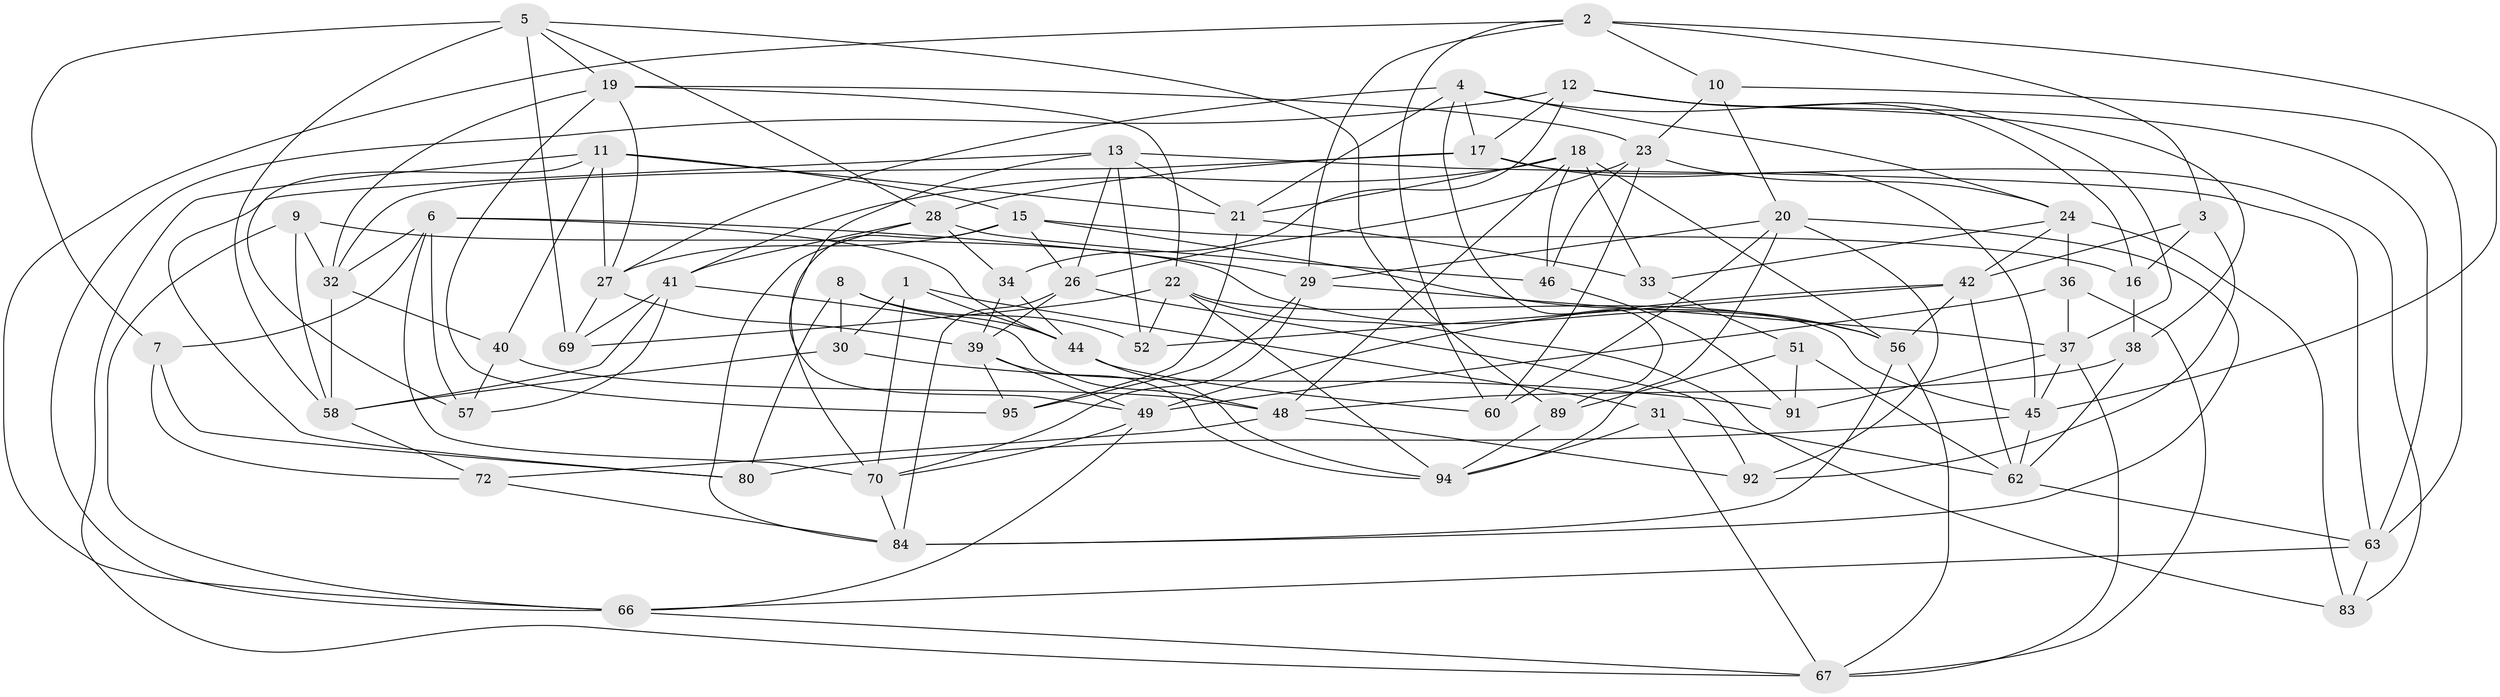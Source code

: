 // original degree distribution, {4: 1.0}
// Generated by graph-tools (version 1.1) at 2025/42/03/06/25 10:42:23]
// undirected, 65 vertices, 168 edges
graph export_dot {
graph [start="1"]
  node [color=gray90,style=filled];
  1;
  2 [super="+103"];
  3;
  4 [super="+47"];
  5 [super="+90"];
  6 [super="+35"];
  7;
  8;
  9;
  10;
  11 [super="+43"];
  12 [super="+73"];
  13 [super="+14"];
  15 [super="+81"];
  16;
  17 [super="+87"];
  18 [super="+64"];
  19 [super="+65"];
  20 [super="+25"];
  21 [super="+50"];
  22 [super="+75"];
  23 [super="+54"];
  24 [super="+74"];
  26 [super="+93"];
  27 [super="+59"];
  28 [super="+88"];
  29 [super="+55"];
  30;
  31;
  32 [super="+86"];
  33;
  34;
  36;
  37 [super="+78"];
  38;
  39 [super="+68"];
  40;
  41 [super="+82"];
  42 [super="+61"];
  44 [super="+97"];
  45 [super="+98"];
  46;
  48 [super="+53"];
  49 [super="+100"];
  51;
  52;
  56 [super="+71"];
  57;
  58 [super="+96"];
  60;
  62 [super="+77"];
  63 [super="+99"];
  66 [super="+79"];
  67 [super="+85"];
  69;
  70 [super="+76"];
  72;
  80;
  83;
  84 [super="+101"];
  89;
  91;
  92;
  94 [super="+102"];
  95;
  1 -- 44;
  1 -- 31;
  1 -- 30;
  1 -- 70;
  2 -- 60;
  2 -- 3;
  2 -- 10;
  2 -- 29;
  2 -- 45;
  2 -- 66;
  3 -- 92;
  3 -- 42;
  3 -- 16;
  4 -- 89;
  4 -- 27;
  4 -- 24;
  4 -- 16;
  4 -- 17;
  4 -- 21;
  5 -- 69;
  5 -- 28;
  5 -- 19;
  5 -- 89;
  5 -- 7;
  5 -- 58;
  6 -- 57;
  6 -- 29;
  6 -- 44;
  6 -- 32;
  6 -- 70;
  6 -- 7;
  7 -- 80;
  7 -- 72;
  8 -- 30;
  8 -- 52;
  8 -- 80;
  8 -- 44;
  9 -- 56;
  9 -- 32;
  9 -- 58;
  9 -- 66;
  10 -- 63;
  10 -- 23;
  10 -- 20;
  11 -- 67;
  11 -- 15;
  11 -- 40;
  11 -- 27;
  11 -- 57;
  11 -- 21;
  12 -- 66;
  12 -- 17;
  12 -- 34;
  12 -- 38;
  12 -- 63;
  12 -- 37;
  13 -- 63;
  13 -- 52;
  13 -- 80;
  13 -- 49;
  13 -- 21;
  13 -- 26;
  15 -- 26;
  15 -- 56;
  15 -- 16;
  15 -- 27;
  15 -- 70;
  16 -- 38;
  17 -- 83;
  17 -- 32;
  17 -- 45;
  17 -- 28;
  18 -- 48;
  18 -- 33;
  18 -- 56;
  18 -- 41;
  18 -- 21;
  18 -- 46;
  19 -- 23;
  19 -- 95;
  19 -- 27;
  19 -- 32;
  19 -- 22;
  20 -- 94;
  20 -- 92;
  20 -- 60;
  20 -- 29;
  20 -- 84;
  21 -- 95;
  21 -- 33;
  22 -- 52;
  22 -- 69;
  22 -- 94;
  22 -- 83;
  22 -- 45;
  23 -- 24;
  23 -- 60;
  23 -- 46;
  23 -- 26;
  24 -- 33;
  24 -- 42;
  24 -- 83;
  24 -- 36;
  26 -- 92;
  26 -- 39;
  26 -- 84;
  27 -- 69;
  27 -- 39;
  28 -- 34;
  28 -- 84;
  28 -- 41;
  28 -- 46;
  29 -- 37;
  29 -- 95;
  29 -- 70;
  30 -- 91;
  30 -- 58;
  31 -- 62;
  31 -- 94;
  31 -- 67;
  32 -- 40;
  32 -- 58;
  33 -- 51;
  34 -- 44;
  34 -- 39;
  36 -- 49;
  36 -- 67;
  36 -- 37;
  37 -- 45;
  37 -- 67;
  37 -- 91;
  38 -- 48;
  38 -- 62;
  39 -- 95;
  39 -- 94;
  39 -- 49;
  40 -- 57;
  40 -- 48;
  41 -- 69;
  41 -- 58;
  41 -- 57;
  41 -- 48;
  42 -- 56;
  42 -- 62;
  42 -- 49;
  42 -- 52;
  44 -- 94;
  44 -- 60;
  45 -- 80;
  45 -- 62;
  46 -- 91;
  48 -- 72;
  48 -- 92;
  49 -- 70;
  49 -- 66;
  51 -- 91;
  51 -- 89;
  51 -- 62;
  56 -- 67;
  56 -- 84;
  58 -- 72;
  62 -- 63;
  63 -- 83;
  63 -- 66;
  66 -- 67;
  70 -- 84;
  72 -- 84;
  89 -- 94;
}
